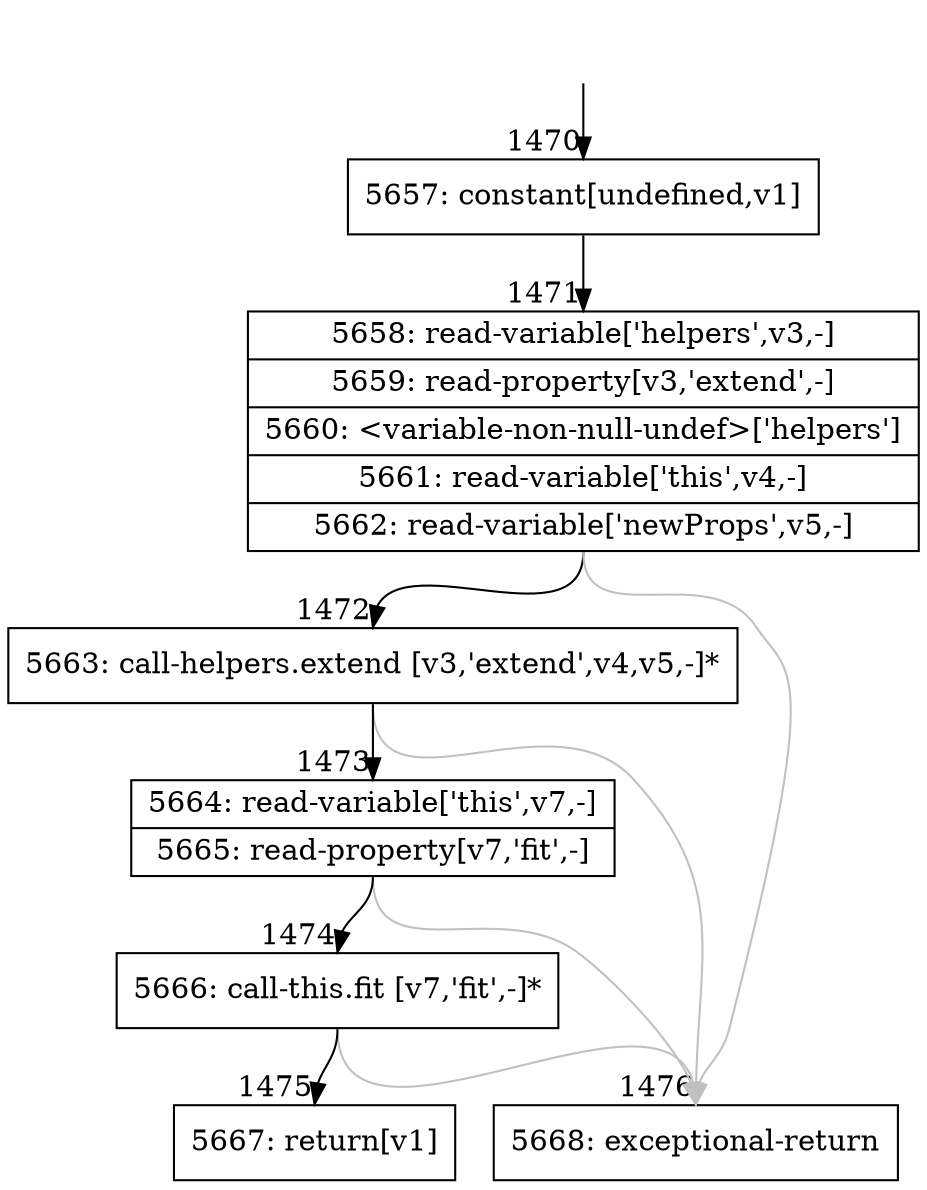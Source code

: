 digraph {
rankdir="TD"
BB_entry145[shape=none,label=""];
BB_entry145 -> BB1470 [tailport=s, headport=n, headlabel="    1470"]
BB1470 [shape=record label="{5657: constant[undefined,v1]}" ] 
BB1470 -> BB1471 [tailport=s, headport=n, headlabel="      1471"]
BB1471 [shape=record label="{5658: read-variable['helpers',v3,-]|5659: read-property[v3,'extend',-]|5660: \<variable-non-null-undef\>['helpers']|5661: read-variable['this',v4,-]|5662: read-variable['newProps',v5,-]}" ] 
BB1471 -> BB1472 [tailport=s, headport=n, headlabel="      1472"]
BB1471 -> BB1476 [tailport=s, headport=n, color=gray, headlabel="      1476"]
BB1472 [shape=record label="{5663: call-helpers.extend [v3,'extend',v4,v5,-]*}" ] 
BB1472 -> BB1473 [tailport=s, headport=n, headlabel="      1473"]
BB1472 -> BB1476 [tailport=s, headport=n, color=gray]
BB1473 [shape=record label="{5664: read-variable['this',v7,-]|5665: read-property[v7,'fit',-]}" ] 
BB1473 -> BB1474 [tailport=s, headport=n, headlabel="      1474"]
BB1473 -> BB1476 [tailport=s, headport=n, color=gray]
BB1474 [shape=record label="{5666: call-this.fit [v7,'fit',-]*}" ] 
BB1474 -> BB1475 [tailport=s, headport=n, headlabel="      1475"]
BB1474 -> BB1476 [tailport=s, headport=n, color=gray]
BB1475 [shape=record label="{5667: return[v1]}" ] 
BB1476 [shape=record label="{5668: exceptional-return}" ] 
//#$~ 1607
}
